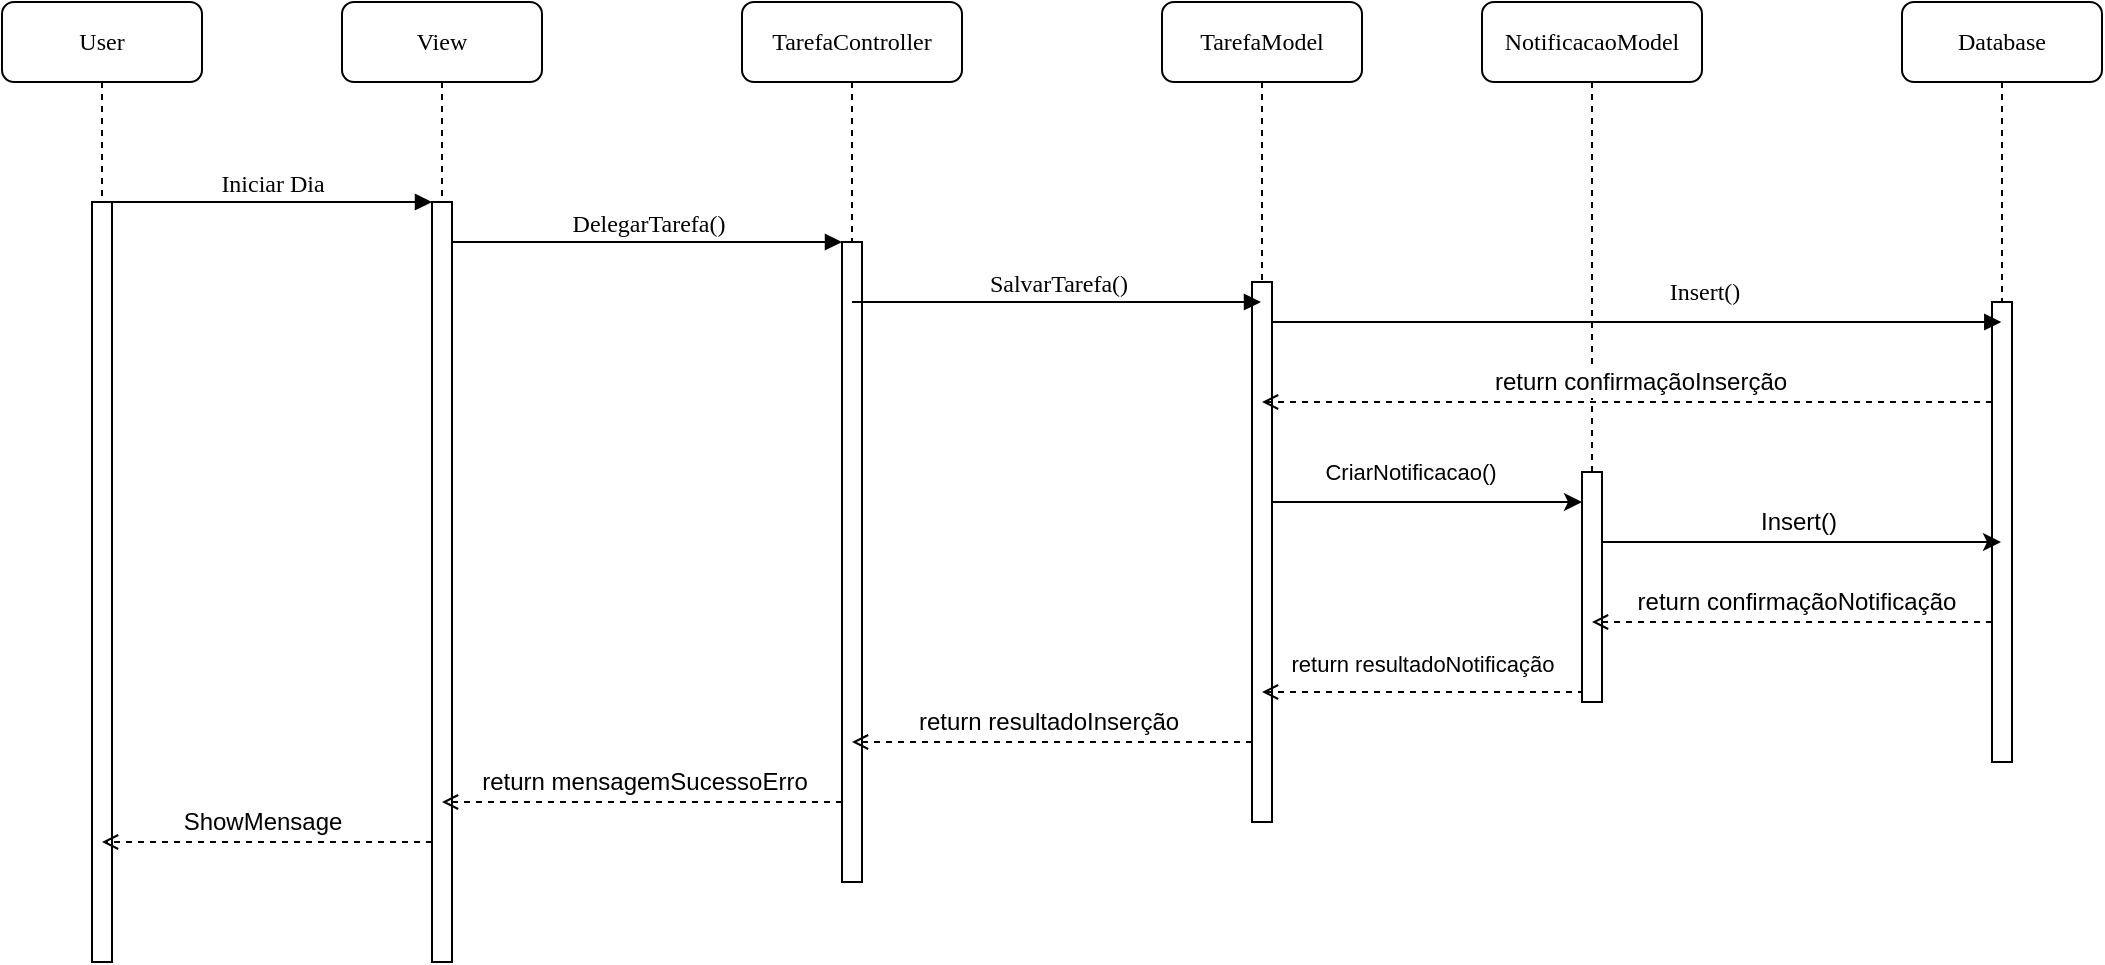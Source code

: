 <mxfile version="24.8.3">
  <diagram name="Page-1" id="13e1069c-82ec-6db2-03f1-153e76fe0fe0">
    <mxGraphModel dx="1574" dy="819" grid="1" gridSize="10" guides="1" tooltips="1" connect="1" arrows="1" fold="1" page="1" pageScale="1" pageWidth="1100" pageHeight="850" background="none" math="0" shadow="0">
      <root>
        <mxCell id="0" />
        <mxCell id="1" parent="0" />
        <mxCell id="9nBHPdEDhlCnkr8sdzN--1" value="View" style="shape=umlLifeline;perimeter=lifelinePerimeter;whiteSpace=wrap;html=1;container=1;collapsible=0;recursiveResize=0;outlineConnect=0;rounded=1;shadow=0;comic=0;labelBackgroundColor=none;strokeWidth=1;fontFamily=Verdana;fontSize=12;align=center;" vertex="1" parent="1">
          <mxGeometry x="200" y="80" width="100" height="480" as="geometry" />
        </mxCell>
        <mxCell id="9nBHPdEDhlCnkr8sdzN--2" value="" style="html=1;points=[];perimeter=orthogonalPerimeter;rounded=0;shadow=0;comic=0;labelBackgroundColor=none;strokeWidth=1;fontFamily=Verdana;fontSize=12;align=center;" vertex="1" parent="9nBHPdEDhlCnkr8sdzN--1">
          <mxGeometry x="45" y="100" width="10" height="380" as="geometry" />
        </mxCell>
        <mxCell id="9nBHPdEDhlCnkr8sdzN--3" value="TarefaController " style="shape=umlLifeline;perimeter=lifelinePerimeter;whiteSpace=wrap;html=1;container=1;collapsible=0;recursiveResize=0;outlineConnect=0;rounded=1;shadow=0;comic=0;labelBackgroundColor=none;strokeWidth=1;fontFamily=Verdana;fontSize=12;align=center;" vertex="1" parent="1">
          <mxGeometry x="400" y="80" width="110" height="440" as="geometry" />
        </mxCell>
        <mxCell id="9nBHPdEDhlCnkr8sdzN--4" value="" style="html=1;points=[];perimeter=orthogonalPerimeter;rounded=0;shadow=0;comic=0;labelBackgroundColor=none;strokeWidth=1;fontFamily=Verdana;fontSize=12;align=center;" vertex="1" parent="9nBHPdEDhlCnkr8sdzN--3">
          <mxGeometry x="50" y="120" width="10" height="320" as="geometry" />
        </mxCell>
        <mxCell id="9nBHPdEDhlCnkr8sdzN--5" value="TarefaModel " style="shape=umlLifeline;perimeter=lifelinePerimeter;whiteSpace=wrap;html=1;container=1;collapsible=0;recursiveResize=0;outlineConnect=0;rounded=1;shadow=0;comic=0;labelBackgroundColor=none;strokeWidth=1;fontFamily=Verdana;fontSize=12;align=center;" vertex="1" parent="1">
          <mxGeometry x="610" y="80" width="100" height="410" as="geometry" />
        </mxCell>
        <mxCell id="9nBHPdEDhlCnkr8sdzN--19" value="" style="html=1;points=[];perimeter=orthogonalPerimeter;rounded=0;shadow=0;comic=0;labelBackgroundColor=none;strokeWidth=1;fontFamily=Verdana;fontSize=12;align=center;" vertex="1" parent="9nBHPdEDhlCnkr8sdzN--5">
          <mxGeometry x="45" y="140" width="10" height="270" as="geometry" />
        </mxCell>
        <mxCell id="9nBHPdEDhlCnkr8sdzN--6" value="Database " style="shape=umlLifeline;perimeter=lifelinePerimeter;whiteSpace=wrap;html=1;container=1;collapsible=0;recursiveResize=0;outlineConnect=0;rounded=1;shadow=0;comic=0;labelBackgroundColor=none;strokeWidth=1;fontFamily=Verdana;fontSize=12;align=center;" vertex="1" parent="1">
          <mxGeometry x="980" y="80" width="100" height="380" as="geometry" />
        </mxCell>
        <mxCell id="9nBHPdEDhlCnkr8sdzN--7" value="" style="html=1;points=[];perimeter=orthogonalPerimeter;rounded=0;shadow=0;comic=0;labelBackgroundColor=none;strokeWidth=1;fontFamily=Verdana;fontSize=12;align=center;" vertex="1" parent="9nBHPdEDhlCnkr8sdzN--6">
          <mxGeometry x="45" y="150" width="10" height="230" as="geometry" />
        </mxCell>
        <mxCell id="9nBHPdEDhlCnkr8sdzN--23" value="Insert()" style="html=1;verticalAlign=bottom;endArrow=block;labelBackgroundColor=none;fontFamily=Verdana;fontSize=12;edgeStyle=elbowEdgeStyle;elbow=vertical;exitX=0.985;exitY=0.053;exitDx=0;exitDy=0;exitPerimeter=0;" edge="1" parent="9nBHPdEDhlCnkr8sdzN--6">
          <mxGeometry x="0.181" y="6" relative="1" as="geometry">
            <mxPoint x="-315.0" y="160.0" as="sourcePoint" />
            <mxPoint x="49.65" y="160.44" as="targetPoint" />
            <Array as="points" />
            <mxPoint as="offset" />
          </mxGeometry>
        </mxCell>
        <mxCell id="9nBHPdEDhlCnkr8sdzN--9" value="User" style="shape=umlLifeline;perimeter=lifelinePerimeter;whiteSpace=wrap;html=1;container=1;collapsible=0;recursiveResize=0;outlineConnect=0;rounded=1;shadow=0;comic=0;labelBackgroundColor=none;strokeWidth=1;fontFamily=Verdana;fontSize=12;align=center;" vertex="1" parent="1">
          <mxGeometry x="30" y="80" width="100" height="480" as="geometry" />
        </mxCell>
        <mxCell id="9nBHPdEDhlCnkr8sdzN--10" value="" style="html=1;points=[];perimeter=orthogonalPerimeter;rounded=0;shadow=0;comic=0;labelBackgroundColor=none;strokeWidth=1;fontFamily=Verdana;fontSize=12;align=center;" vertex="1" parent="9nBHPdEDhlCnkr8sdzN--9">
          <mxGeometry x="45" y="100" width="10" height="380" as="geometry" />
        </mxCell>
        <mxCell id="9nBHPdEDhlCnkr8sdzN--20" value="SalvarTarefa()" style="html=1;verticalAlign=bottom;endArrow=block;labelBackgroundColor=none;fontFamily=Verdana;fontSize=12;edgeStyle=elbowEdgeStyle;elbow=vertical;" edge="1" parent="1" source="9nBHPdEDhlCnkr8sdzN--3" target="9nBHPdEDhlCnkr8sdzN--5">
          <mxGeometry relative="1" as="geometry">
            <mxPoint x="510" y="220" as="sourcePoint" />
            <Array as="points">
              <mxPoint x="580" y="230" />
              <mxPoint x="600" y="240" />
            </Array>
          </mxGeometry>
        </mxCell>
        <mxCell id="9nBHPdEDhlCnkr8sdzN--24" value="Iniciar Dia" style="html=1;verticalAlign=bottom;endArrow=block;entryX=0;entryY=0;labelBackgroundColor=none;fontFamily=Verdana;fontSize=12;edgeStyle=elbowEdgeStyle;elbow=vertical;" edge="1" parent="1" source="9nBHPdEDhlCnkr8sdzN--10" target="9nBHPdEDhlCnkr8sdzN--2">
          <mxGeometry relative="1" as="geometry">
            <mxPoint x="220" y="190" as="sourcePoint" />
          </mxGeometry>
        </mxCell>
        <mxCell id="9nBHPdEDhlCnkr8sdzN--25" value="DelegarTarefa()" style="html=1;verticalAlign=bottom;endArrow=block;entryX=0;entryY=0;labelBackgroundColor=none;fontFamily=Verdana;fontSize=12;edgeStyle=elbowEdgeStyle;elbow=vertical;" edge="1" parent="1" source="9nBHPdEDhlCnkr8sdzN--2" target="9nBHPdEDhlCnkr8sdzN--4">
          <mxGeometry relative="1" as="geometry">
            <mxPoint x="370" y="200" as="sourcePoint" />
          </mxGeometry>
        </mxCell>
        <mxCell id="9nBHPdEDhlCnkr8sdzN--42" value="NotificacaoModel " style="shape=umlLifeline;perimeter=lifelinePerimeter;whiteSpace=wrap;html=1;container=1;collapsible=0;recursiveResize=0;outlineConnect=0;rounded=1;shadow=0;comic=0;labelBackgroundColor=none;strokeWidth=1;fontFamily=Verdana;fontSize=12;align=center;" vertex="1" parent="1">
          <mxGeometry x="770" y="80" width="110" height="350" as="geometry" />
        </mxCell>
        <mxCell id="9nBHPdEDhlCnkr8sdzN--43" value="" style="html=1;points=[];perimeter=orthogonalPerimeter;rounded=0;shadow=0;comic=0;labelBackgroundColor=none;strokeWidth=1;fontFamily=Verdana;fontSize=12;align=center;" vertex="1" parent="9nBHPdEDhlCnkr8sdzN--42">
          <mxGeometry x="50" y="235" width="10" height="115" as="geometry" />
        </mxCell>
        <mxCell id="9nBHPdEDhlCnkr8sdzN--44" style="edgeStyle=orthogonalEdgeStyle;rounded=0;orthogonalLoop=1;jettySize=auto;html=1;dashed=1;endArrow=open;endFill=0;" edge="1" parent="1" source="9nBHPdEDhlCnkr8sdzN--7" target="9nBHPdEDhlCnkr8sdzN--5">
          <mxGeometry relative="1" as="geometry">
            <Array as="points">
              <mxPoint x="870" y="280" />
              <mxPoint x="870" y="280" />
            </Array>
          </mxGeometry>
        </mxCell>
        <mxCell id="9nBHPdEDhlCnkr8sdzN--45" value="return confirmaçãoInserção" style="edgeLabel;html=1;align=center;verticalAlign=middle;resizable=0;points=[];fontSize=12;" vertex="1" connectable="0" parent="9nBHPdEDhlCnkr8sdzN--44">
          <mxGeometry x="-0.036" y="-1" relative="1" as="geometry">
            <mxPoint y="-9" as="offset" />
          </mxGeometry>
        </mxCell>
        <mxCell id="9nBHPdEDhlCnkr8sdzN--46" style="edgeStyle=orthogonalEdgeStyle;rounded=0;orthogonalLoop=1;jettySize=auto;html=1;" edge="1" parent="1" source="9nBHPdEDhlCnkr8sdzN--19" target="9nBHPdEDhlCnkr8sdzN--43">
          <mxGeometry relative="1" as="geometry">
            <Array as="points">
              <mxPoint x="760" y="330" />
              <mxPoint x="760" y="330" />
            </Array>
          </mxGeometry>
        </mxCell>
        <mxCell id="9nBHPdEDhlCnkr8sdzN--47" value="CriarNotificacao()" style="edgeLabel;html=1;align=center;verticalAlign=middle;resizable=0;points=[];" vertex="1" connectable="0" parent="9nBHPdEDhlCnkr8sdzN--46">
          <mxGeometry x="-0.31" y="2" relative="1" as="geometry">
            <mxPoint x="15" y="-13" as="offset" />
          </mxGeometry>
        </mxCell>
        <mxCell id="9nBHPdEDhlCnkr8sdzN--48" style="edgeStyle=orthogonalEdgeStyle;rounded=0;orthogonalLoop=1;jettySize=auto;html=1;" edge="1" parent="1" source="9nBHPdEDhlCnkr8sdzN--43" target="9nBHPdEDhlCnkr8sdzN--6">
          <mxGeometry relative="1" as="geometry">
            <Array as="points">
              <mxPoint x="930" y="350" />
              <mxPoint x="930" y="350" />
            </Array>
          </mxGeometry>
        </mxCell>
        <mxCell id="9nBHPdEDhlCnkr8sdzN--49" value="Insert()" style="edgeLabel;html=1;align=center;verticalAlign=middle;resizable=0;points=[];fontSize=12;" vertex="1" connectable="0" parent="9nBHPdEDhlCnkr8sdzN--48">
          <mxGeometry x="-0.023" y="4" relative="1" as="geometry">
            <mxPoint y="-6" as="offset" />
          </mxGeometry>
        </mxCell>
        <mxCell id="9nBHPdEDhlCnkr8sdzN--50" style="edgeStyle=orthogonalEdgeStyle;rounded=0;orthogonalLoop=1;jettySize=auto;html=1;dashed=1;endArrow=open;endFill=0;" edge="1" parent="1" source="9nBHPdEDhlCnkr8sdzN--7" target="9nBHPdEDhlCnkr8sdzN--42">
          <mxGeometry relative="1" as="geometry">
            <Array as="points">
              <mxPoint x="930" y="390" />
              <mxPoint x="930" y="390" />
            </Array>
          </mxGeometry>
        </mxCell>
        <mxCell id="9nBHPdEDhlCnkr8sdzN--51" value="return confirmaçãoNotificação" style="edgeLabel;html=1;align=center;verticalAlign=middle;resizable=0;points=[];fontSize=12;" vertex="1" connectable="0" parent="9nBHPdEDhlCnkr8sdzN--50">
          <mxGeometry x="-0.018" y="-1" relative="1" as="geometry">
            <mxPoint y="-9" as="offset" />
          </mxGeometry>
        </mxCell>
        <mxCell id="9nBHPdEDhlCnkr8sdzN--52" style="edgeStyle=orthogonalEdgeStyle;rounded=0;orthogonalLoop=1;jettySize=auto;html=1;endArrow=open;endFill=0;dashed=1;" edge="1" parent="1" target="9nBHPdEDhlCnkr8sdzN--5">
          <mxGeometry relative="1" as="geometry">
            <mxPoint x="820.0" y="424.0" as="sourcePoint" />
            <mxPoint x="699.63" y="424.0" as="targetPoint" />
            <Array as="points">
              <mxPoint x="820" y="425" />
            </Array>
          </mxGeometry>
        </mxCell>
        <mxCell id="9nBHPdEDhlCnkr8sdzN--53" value="return resultadoNotificação" style="edgeLabel;html=1;align=center;verticalAlign=middle;resizable=0;points=[];" vertex="1" connectable="0" parent="9nBHPdEDhlCnkr8sdzN--52">
          <mxGeometry x="0.306" relative="1" as="geometry">
            <mxPoint x="24" y="-14" as="offset" />
          </mxGeometry>
        </mxCell>
        <mxCell id="9nBHPdEDhlCnkr8sdzN--54" style="edgeStyle=orthogonalEdgeStyle;rounded=0;orthogonalLoop=1;jettySize=auto;html=1;dashed=1;endArrow=open;endFill=0;" edge="1" parent="1" source="9nBHPdEDhlCnkr8sdzN--19" target="9nBHPdEDhlCnkr8sdzN--3">
          <mxGeometry relative="1" as="geometry">
            <Array as="points">
              <mxPoint x="550" y="450" />
              <mxPoint x="550" y="450" />
            </Array>
          </mxGeometry>
        </mxCell>
        <mxCell id="9nBHPdEDhlCnkr8sdzN--55" value="return resultadoInserção" style="edgeLabel;html=1;align=center;verticalAlign=middle;resizable=0;points=[];fontSize=12;" vertex="1" connectable="0" parent="9nBHPdEDhlCnkr8sdzN--54">
          <mxGeometry x="0.02" y="-7" relative="1" as="geometry">
            <mxPoint y="-3" as="offset" />
          </mxGeometry>
        </mxCell>
        <mxCell id="9nBHPdEDhlCnkr8sdzN--57" style="edgeStyle=orthogonalEdgeStyle;rounded=0;orthogonalLoop=1;jettySize=auto;html=1;dashed=1;endArrow=open;endFill=0;" edge="1" parent="1" source="9nBHPdEDhlCnkr8sdzN--4" target="9nBHPdEDhlCnkr8sdzN--1">
          <mxGeometry relative="1" as="geometry">
            <Array as="points">
              <mxPoint x="350" y="480" />
              <mxPoint x="350" y="480" />
            </Array>
          </mxGeometry>
        </mxCell>
        <mxCell id="9nBHPdEDhlCnkr8sdzN--58" value="return mensagemSucessoErro" style="edgeLabel;html=1;align=center;verticalAlign=middle;resizable=0;points=[];fontSize=12;" vertex="1" connectable="0" parent="9nBHPdEDhlCnkr8sdzN--57">
          <mxGeometry x="-0.273" y="1" relative="1" as="geometry">
            <mxPoint x="-27" y="-11" as="offset" />
          </mxGeometry>
        </mxCell>
        <mxCell id="9nBHPdEDhlCnkr8sdzN--59" style="edgeStyle=orthogonalEdgeStyle;rounded=0;orthogonalLoop=1;jettySize=auto;html=1;dashed=1;endArrow=open;endFill=0;" edge="1" parent="1" source="9nBHPdEDhlCnkr8sdzN--2" target="9nBHPdEDhlCnkr8sdzN--9">
          <mxGeometry relative="1" as="geometry">
            <Array as="points">
              <mxPoint x="170" y="500" />
              <mxPoint x="170" y="500" />
            </Array>
          </mxGeometry>
        </mxCell>
        <mxCell id="9nBHPdEDhlCnkr8sdzN--60" value="ShowMensage" style="edgeLabel;html=1;align=center;verticalAlign=middle;resizable=0;points=[];fontSize=12;" vertex="1" connectable="0" parent="9nBHPdEDhlCnkr8sdzN--59">
          <mxGeometry x="-0.156" y="-4" relative="1" as="geometry">
            <mxPoint x="-16" y="-6" as="offset" />
          </mxGeometry>
        </mxCell>
      </root>
    </mxGraphModel>
  </diagram>
</mxfile>
